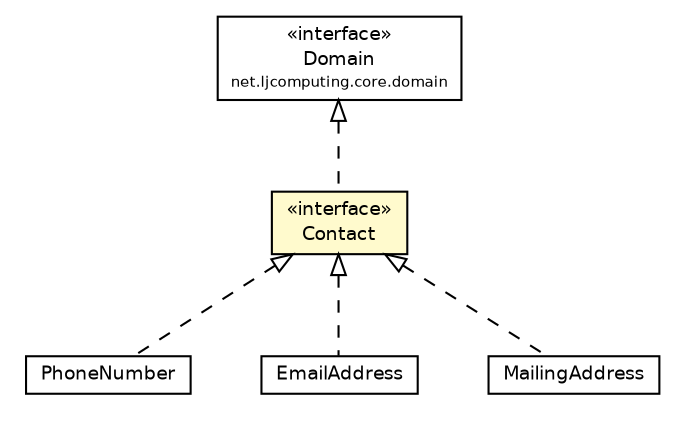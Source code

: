 #!/usr/local/bin/dot
#
# Class diagram 
# Generated by UMLGraph version R5_6 (http://www.umlgraph.org/)
#

digraph G {
	edge [fontname="Helvetica",fontsize=10,labelfontname="Helvetica",labelfontsize=10];
	node [fontname="Helvetica",fontsize=10,shape=plaintext];
	nodesep=0.25;
	ranksep=0.5;
	// net.ljcomputing.people.domain.PhoneNumber
	c44 [label=<<table title="net.ljcomputing.people.domain.PhoneNumber" border="0" cellborder="1" cellspacing="0" cellpadding="2" port="p" href="./PhoneNumber.html">
		<tr><td><table border="0" cellspacing="0" cellpadding="1">
<tr><td align="center" balign="center"> PhoneNumber </td></tr>
		</table></td></tr>
		</table>>, URL="./PhoneNumber.html", fontname="Helvetica", fontcolor="black", fontsize=9.0];
	// net.ljcomputing.people.domain.EmailAddress
	c52 [label=<<table title="net.ljcomputing.people.domain.EmailAddress" border="0" cellborder="1" cellspacing="0" cellpadding="2" port="p" href="./EmailAddress.html">
		<tr><td><table border="0" cellspacing="0" cellpadding="1">
<tr><td align="center" balign="center"> EmailAddress </td></tr>
		</table></td></tr>
		</table>>, URL="./EmailAddress.html", fontname="Helvetica", fontcolor="black", fontsize=9.0];
	// net.ljcomputing.people.domain.MailingAddress
	c54 [label=<<table title="net.ljcomputing.people.domain.MailingAddress" border="0" cellborder="1" cellspacing="0" cellpadding="2" port="p" href="./MailingAddress.html">
		<tr><td><table border="0" cellspacing="0" cellpadding="1">
<tr><td align="center" balign="center"> MailingAddress </td></tr>
		</table></td></tr>
		</table>>, URL="./MailingAddress.html", fontname="Helvetica", fontcolor="black", fontsize=9.0];
	// net.ljcomputing.people.domain.Contact
	c57 [label=<<table title="net.ljcomputing.people.domain.Contact" border="0" cellborder="1" cellspacing="0" cellpadding="2" port="p" bgcolor="lemonChiffon" href="./Contact.html">
		<tr><td><table border="0" cellspacing="0" cellpadding="1">
<tr><td align="center" balign="center"> &#171;interface&#187; </td></tr>
<tr><td align="center" balign="center"> Contact </td></tr>
		</table></td></tr>
		</table>>, URL="./Contact.html", fontname="Helvetica", fontcolor="black", fontsize=9.0];
	//net.ljcomputing.people.domain.PhoneNumber implements net.ljcomputing.people.domain.Contact
	c57:p -> c44:p [dir=back,arrowtail=empty,style=dashed];
	//net.ljcomputing.people.domain.EmailAddress implements net.ljcomputing.people.domain.Contact
	c57:p -> c52:p [dir=back,arrowtail=empty,style=dashed];
	//net.ljcomputing.people.domain.MailingAddress implements net.ljcomputing.people.domain.Contact
	c57:p -> c54:p [dir=back,arrowtail=empty,style=dashed];
	//net.ljcomputing.people.domain.Contact implements net.ljcomputing.core.domain.Domain
	c60:p -> c57:p [dir=back,arrowtail=empty,style=dashed];
	// net.ljcomputing.core.domain.Domain
	c60 [label=<<table title="net.ljcomputing.core.domain.Domain" border="0" cellborder="1" cellspacing="0" cellpadding="2" port="p">
		<tr><td><table border="0" cellspacing="0" cellpadding="1">
<tr><td align="center" balign="center"> &#171;interface&#187; </td></tr>
<tr><td align="center" balign="center"> Domain </td></tr>
<tr><td align="center" balign="center"><font point-size="7.0"> net.ljcomputing.core.domain </font></td></tr>
		</table></td></tr>
		</table>>, URL="null", fontname="Helvetica", fontcolor="black", fontsize=9.0];
}

